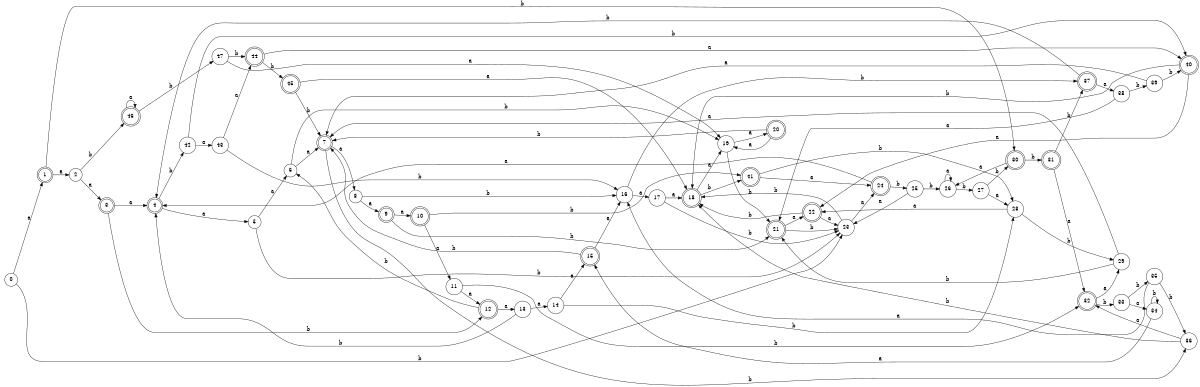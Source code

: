 digraph n39_2 {
__start0 [label="" shape="none"];

rankdir=LR;
size="8,5";

s0 [style="filled", color="black", fillcolor="white" shape="circle", label="0"];
s1 [style="rounded,filled", color="black", fillcolor="white" shape="doublecircle", label="1"];
s2 [style="filled", color="black", fillcolor="white" shape="circle", label="2"];
s3 [style="rounded,filled", color="black", fillcolor="white" shape="doublecircle", label="3"];
s4 [style="rounded,filled", color="black", fillcolor="white" shape="doublecircle", label="4"];
s5 [style="filled", color="black", fillcolor="white" shape="circle", label="5"];
s6 [style="filled", color="black", fillcolor="white" shape="circle", label="6"];
s7 [style="rounded,filled", color="black", fillcolor="white" shape="doublecircle", label="7"];
s8 [style="filled", color="black", fillcolor="white" shape="circle", label="8"];
s9 [style="rounded,filled", color="black", fillcolor="white" shape="doublecircle", label="9"];
s10 [style="rounded,filled", color="black", fillcolor="white" shape="doublecircle", label="10"];
s11 [style="filled", color="black", fillcolor="white" shape="circle", label="11"];
s12 [style="rounded,filled", color="black", fillcolor="white" shape="doublecircle", label="12"];
s13 [style="filled", color="black", fillcolor="white" shape="circle", label="13"];
s14 [style="filled", color="black", fillcolor="white" shape="circle", label="14"];
s15 [style="rounded,filled", color="black", fillcolor="white" shape="doublecircle", label="15"];
s16 [style="filled", color="black", fillcolor="white" shape="circle", label="16"];
s17 [style="filled", color="black", fillcolor="white" shape="circle", label="17"];
s18 [style="rounded,filled", color="black", fillcolor="white" shape="doublecircle", label="18"];
s19 [style="filled", color="black", fillcolor="white" shape="circle", label="19"];
s20 [style="rounded,filled", color="black", fillcolor="white" shape="doublecircle", label="20"];
s21 [style="rounded,filled", color="black", fillcolor="white" shape="doublecircle", label="21"];
s22 [style="rounded,filled", color="black", fillcolor="white" shape="doublecircle", label="22"];
s23 [style="filled", color="black", fillcolor="white" shape="circle", label="23"];
s24 [style="rounded,filled", color="black", fillcolor="white" shape="doublecircle", label="24"];
s25 [style="filled", color="black", fillcolor="white" shape="circle", label="25"];
s26 [style="filled", color="black", fillcolor="white" shape="circle", label="26"];
s27 [style="filled", color="black", fillcolor="white" shape="circle", label="27"];
s28 [style="filled", color="black", fillcolor="white" shape="circle", label="28"];
s29 [style="filled", color="black", fillcolor="white" shape="circle", label="29"];
s30 [style="rounded,filled", color="black", fillcolor="white" shape="doublecircle", label="30"];
s31 [style="rounded,filled", color="black", fillcolor="white" shape="doublecircle", label="31"];
s32 [style="rounded,filled", color="black", fillcolor="white" shape="doublecircle", label="32"];
s33 [style="filled", color="black", fillcolor="white" shape="circle", label="33"];
s34 [style="filled", color="black", fillcolor="white" shape="circle", label="34"];
s35 [style="filled", color="black", fillcolor="white" shape="circle", label="35"];
s36 [style="filled", color="black", fillcolor="white" shape="circle", label="36"];
s37 [style="rounded,filled", color="black", fillcolor="white" shape="doublecircle", label="37"];
s38 [style="filled", color="black", fillcolor="white" shape="circle", label="38"];
s39 [style="filled", color="black", fillcolor="white" shape="circle", label="39"];
s40 [style="rounded,filled", color="black", fillcolor="white" shape="doublecircle", label="40"];
s41 [style="rounded,filled", color="black", fillcolor="white" shape="doublecircle", label="41"];
s42 [style="filled", color="black", fillcolor="white" shape="circle", label="42"];
s43 [style="filled", color="black", fillcolor="white" shape="circle", label="43"];
s44 [style="rounded,filled", color="black", fillcolor="white" shape="doublecircle", label="44"];
s45 [style="rounded,filled", color="black", fillcolor="white" shape="doublecircle", label="45"];
s46 [style="rounded,filled", color="black", fillcolor="white" shape="doublecircle", label="46"];
s47 [style="filled", color="black", fillcolor="white" shape="circle", label="47"];
s0 -> s1 [label="a"];
s0 -> s23 [label="b"];
s1 -> s2 [label="a"];
s1 -> s30 [label="b"];
s2 -> s3 [label="a"];
s2 -> s46 [label="b"];
s3 -> s4 [label="a"];
s3 -> s12 [label="b"];
s4 -> s5 [label="a"];
s4 -> s42 [label="b"];
s5 -> s6 [label="a"];
s5 -> s23 [label="b"];
s6 -> s7 [label="a"];
s6 -> s19 [label="b"];
s7 -> s8 [label="a"];
s7 -> s36 [label="b"];
s8 -> s9 [label="a"];
s8 -> s16 [label="b"];
s9 -> s10 [label="a"];
s9 -> s21 [label="b"];
s10 -> s11 [label="a"];
s10 -> s41 [label="b"];
s11 -> s12 [label="a"];
s11 -> s32 [label="b"];
s12 -> s13 [label="a"];
s12 -> s6 [label="b"];
s13 -> s14 [label="a"];
s13 -> s4 [label="b"];
s14 -> s15 [label="a"];
s14 -> s28 [label="b"];
s15 -> s16 [label="a"];
s15 -> s7 [label="b"];
s16 -> s17 [label="a"];
s16 -> s37 [label="b"];
s17 -> s18 [label="a"];
s17 -> s23 [label="b"];
s18 -> s19 [label="a"];
s18 -> s41 [label="b"];
s19 -> s20 [label="a"];
s19 -> s21 [label="b"];
s20 -> s19 [label="a"];
s20 -> s7 [label="b"];
s21 -> s22 [label="a"];
s21 -> s23 [label="b"];
s22 -> s23 [label="a"];
s22 -> s18 [label="b"];
s23 -> s24 [label="a"];
s23 -> s18 [label="b"];
s24 -> s4 [label="a"];
s24 -> s25 [label="b"];
s25 -> s23 [label="a"];
s25 -> s26 [label="b"];
s26 -> s26 [label="a"];
s26 -> s27 [label="b"];
s27 -> s28 [label="a"];
s27 -> s30 [label="b"];
s28 -> s22 [label="a"];
s28 -> s29 [label="b"];
s29 -> s7 [label="a"];
s29 -> s21 [label="b"];
s30 -> s26 [label="a"];
s30 -> s31 [label="b"];
s31 -> s32 [label="a"];
s31 -> s37 [label="b"];
s32 -> s29 [label="a"];
s32 -> s33 [label="b"];
s33 -> s34 [label="a"];
s33 -> s35 [label="b"];
s34 -> s15 [label="a"];
s34 -> s34 [label="b"];
s35 -> s16 [label="a"];
s35 -> s36 [label="b"];
s36 -> s32 [label="a"];
s36 -> s18 [label="b"];
s37 -> s38 [label="a"];
s37 -> s4 [label="b"];
s38 -> s21 [label="a"];
s38 -> s39 [label="b"];
s39 -> s7 [label="a"];
s39 -> s40 [label="b"];
s40 -> s22 [label="a"];
s40 -> s18 [label="b"];
s41 -> s24 [label="a"];
s41 -> s28 [label="b"];
s42 -> s43 [label="a"];
s42 -> s40 [label="b"];
s43 -> s44 [label="a"];
s43 -> s16 [label="b"];
s44 -> s40 [label="a"];
s44 -> s45 [label="b"];
s45 -> s18 [label="a"];
s45 -> s7 [label="b"];
s46 -> s46 [label="a"];
s46 -> s47 [label="b"];
s47 -> s19 [label="a"];
s47 -> s44 [label="b"];

}